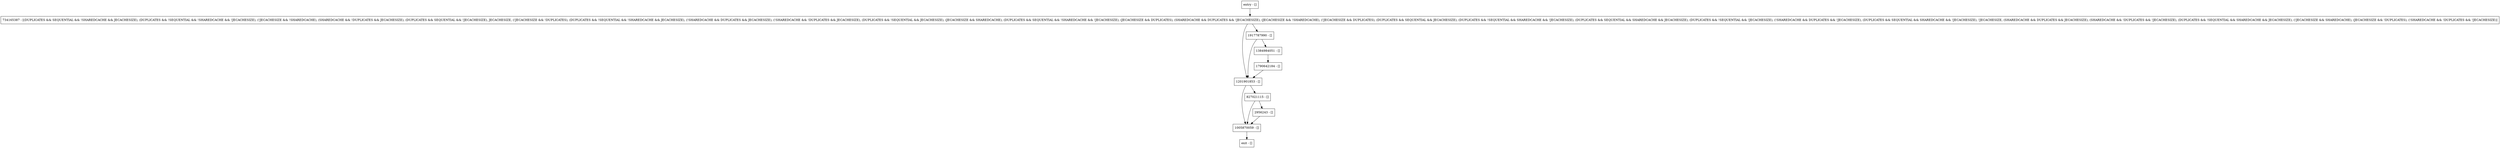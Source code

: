 digraph addToMainCache {
node [shape=record];
entry [label="entry - []"];
exit [label="exit - []"];
1005870059 [label="1005870059 - []"];
2956243 [label="2956243 - []"];
734165387 [label="734165387 - [(DUPLICATES && SEQUENTIAL && !SHAREDCACHE && JECACHESIZE), (DUPLICATES && !SEQUENTIAL && !SHAREDCACHE && !JECACHESIZE), (!JECACHESIZE && !SHAREDCACHE), (SHAREDCACHE && !DUPLICATES && JECACHESIZE), (DUPLICATES && SEQUENTIAL && !JECACHESIZE), JECACHESIZE, (!JECACHESIZE && !DUPLICATES), (DUPLICATES && !SEQUENTIAL && !SHAREDCACHE && JECACHESIZE), (!SHAREDCACHE && DUPLICATES && JECACHESIZE), (!SHAREDCACHE && !DUPLICATES && JECACHESIZE), (DUPLICATES && !SEQUENTIAL && JECACHESIZE), (JECACHESIZE && SHAREDCACHE), (DUPLICATES && SEQUENTIAL && !SHAREDCACHE && !JECACHESIZE), (JECACHESIZE && DUPLICATES), (SHAREDCACHE && DUPLICATES && !JECACHESIZE), (JECACHESIZE && !SHAREDCACHE), (!JECACHESIZE && DUPLICATES), (DUPLICATES && SEQUENTIAL && JECACHESIZE), (DUPLICATES && !SEQUENTIAL && SHAREDCACHE && !JECACHESIZE), (DUPLICATES && SEQUENTIAL && SHAREDCACHE && JECACHESIZE), (DUPLICATES && !SEQUENTIAL && !JECACHESIZE), (!SHAREDCACHE && DUPLICATES && !JECACHESIZE), (DUPLICATES && SEQUENTIAL && SHAREDCACHE && !JECACHESIZE), !JECACHESIZE, (SHAREDCACHE && DUPLICATES && JECACHESIZE), (SHAREDCACHE && !DUPLICATES && !JECACHESIZE), (DUPLICATES && !SEQUENTIAL && SHAREDCACHE && JECACHESIZE), (!JECACHESIZE && SHAREDCACHE), (JECACHESIZE && !DUPLICATES), (!SHAREDCACHE && !DUPLICATES && !JECACHESIZE)]"];
827021115 [label="827021115 - []"];
1201901853 [label="1201901853 - []"];
1790642184 [label="1790642184 - []"];
1917787990 [label="1917787990 - []"];
1384984051 [label="1384984051 - []"];
entry;
exit;
entry -> 734165387;
1005870059 -> exit;
2956243 -> 1005870059;
734165387 -> 1201901853;
734165387 -> 1917787990;
827021115 -> 1005870059;
827021115 -> 2956243;
1201901853 -> 1005870059;
1201901853 -> 827021115;
1790642184 -> 1201901853;
1917787990 -> 1201901853;
1917787990 -> 1384984051;
1384984051 -> 1790642184;
}
